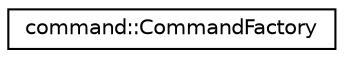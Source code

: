 digraph "Graphical Class Hierarchy"
{
 // LATEX_PDF_SIZE
  edge [fontname="Helvetica",fontsize="10",labelfontname="Helvetica",labelfontsize="10"];
  node [fontname="Helvetica",fontsize="10",shape=record];
  rankdir="LR";
  Node0 [label="command::CommandFactory",height=0.2,width=0.4,color="black", fillcolor="white", style="filled",URL="$classcommand_1_1CommandFactory.html",tooltip=" "];
}
